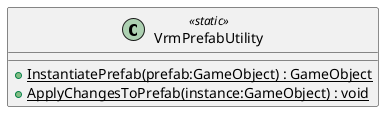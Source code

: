 @startuml
class VrmPrefabUtility <<static>> {
    + {static} InstantiatePrefab(prefab:GameObject) : GameObject
    + {static} ApplyChangesToPrefab(instance:GameObject) : void
}
@enduml
